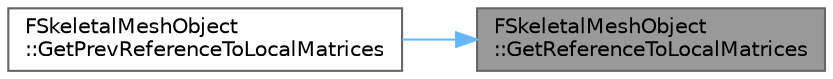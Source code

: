 digraph "FSkeletalMeshObject::GetReferenceToLocalMatrices"
{
 // INTERACTIVE_SVG=YES
 // LATEX_PDF_SIZE
  bgcolor="transparent";
  edge [fontname=Helvetica,fontsize=10,labelfontname=Helvetica,labelfontsize=10];
  node [fontname=Helvetica,fontsize=10,shape=box,height=0.2,width=0.4];
  rankdir="RL";
  Node1 [id="Node000001",label="FSkeletalMeshObject\l::GetReferenceToLocalMatrices",height=0.2,width=0.4,color="gray40", fillcolor="grey60", style="filled", fontcolor="black",tooltip="Get the array of refpose->local matrices Not safe to hold this reference between frames,..."];
  Node1 -> Node2 [id="edge1_Node000001_Node000002",dir="back",color="steelblue1",style="solid",tooltip=" "];
  Node2 [id="Node000002",label="FSkeletalMeshObject\l::GetPrevReferenceToLocalMatrices",height=0.2,width=0.4,color="grey40", fillcolor="white", style="filled",URL="$d3/d11/classFSkeletalMeshObject.html#a6388a3fd1c4c32eef2f1a4a8b9c405b5",tooltip="Get the array of previous refpose->local matrices Not safe to hold this reference between frames,..."];
}

